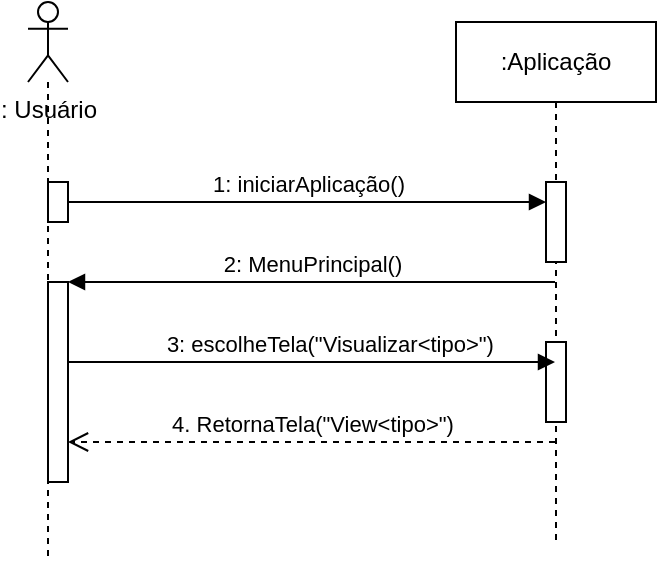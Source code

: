<mxfile version="27.1.6">
  <diagram name="Página-1" id="f25dB5xbs4Hd0l6jesqe">
    <mxGraphModel dx="1124" dy="658" grid="1" gridSize="10" guides="1" tooltips="1" connect="1" arrows="1" fold="1" page="1" pageScale="1" pageWidth="827" pageHeight="1169" math="0" shadow="0">
      <root>
        <mxCell id="0" />
        <mxCell id="1" parent="0" />
        <mxCell id="LXY_jBjhOBpjwI4rJEQe-1" value=":Aplicação" style="shape=umlLifeline;perimeter=lifelinePerimeter;whiteSpace=wrap;html=1;container=0;dropTarget=0;collapsible=0;recursiveResize=0;outlineConnect=0;portConstraint=eastwest;newEdgeStyle={&quot;edgeStyle&quot;:&quot;elbowEdgeStyle&quot;,&quot;elbow&quot;:&quot;vertical&quot;,&quot;curved&quot;:0,&quot;rounded&quot;:0};" vertex="1" parent="1">
          <mxGeometry x="304" y="50" width="100" height="260" as="geometry" />
        </mxCell>
        <mxCell id="LXY_jBjhOBpjwI4rJEQe-2" value="" style="html=1;points=[];perimeter=orthogonalPerimeter;outlineConnect=0;targetShapes=umlLifeline;portConstraint=eastwest;newEdgeStyle={&quot;edgeStyle&quot;:&quot;elbowEdgeStyle&quot;,&quot;elbow&quot;:&quot;vertical&quot;,&quot;curved&quot;:0,&quot;rounded&quot;:0};" vertex="1" parent="LXY_jBjhOBpjwI4rJEQe-1">
          <mxGeometry x="45" y="160" width="10" height="40" as="geometry" />
        </mxCell>
        <mxCell id="LXY_jBjhOBpjwI4rJEQe-3" value="1: iniciarAplicação()" style="html=1;verticalAlign=bottom;endArrow=block;edgeStyle=elbowEdgeStyle;elbow=vertical;curved=0;rounded=0;" edge="1" parent="1" target="LXY_jBjhOBpjwI4rJEQe-9">
          <mxGeometry x="0.006" relative="1" as="geometry">
            <mxPoint x="110" y="140" as="sourcePoint" />
            <Array as="points">
              <mxPoint x="190" y="140" />
            </Array>
            <mxPoint as="offset" />
          </mxGeometry>
        </mxCell>
        <mxCell id="LXY_jBjhOBpjwI4rJEQe-4" value="4. RetornaTela(&quot;View&amp;lt;tipo&amp;gt;&quot;)" style="html=1;verticalAlign=bottom;endArrow=open;dashed=1;endSize=8;edgeStyle=elbowEdgeStyle;elbow=horizontal;curved=0;rounded=0;" edge="1" parent="1" target="LXY_jBjhOBpjwI4rJEQe-10" source="LXY_jBjhOBpjwI4rJEQe-1">
          <mxGeometry relative="1" as="geometry">
            <mxPoint x="105" y="260" as="targetPoint" />
            <Array as="points">
              <mxPoint x="200" y="260" />
            </Array>
            <mxPoint x="275" y="260" as="sourcePoint" />
          </mxGeometry>
        </mxCell>
        <mxCell id="LXY_jBjhOBpjwI4rJEQe-5" value="2: MenuPrincipal()" style="html=1;verticalAlign=bottom;endArrow=block;edgeStyle=elbowEdgeStyle;elbow=vertical;curved=0;rounded=0;" edge="1" parent="1" target="LXY_jBjhOBpjwI4rJEQe-10" source="LXY_jBjhOBpjwI4rJEQe-1">
          <mxGeometry x="0.002" relative="1" as="geometry">
            <mxPoint x="275" y="180" as="sourcePoint" />
            <Array as="points">
              <mxPoint x="200" y="180" />
            </Array>
            <mxPoint x="120" y="180" as="targetPoint" />
            <mxPoint as="offset" />
          </mxGeometry>
        </mxCell>
        <mxCell id="LXY_jBjhOBpjwI4rJEQe-6" style="edgeStyle=orthogonalEdgeStyle;rounded=0;orthogonalLoop=1;jettySize=auto;html=1;endArrow=none;startFill=0;dashed=1;" edge="1" parent="1" source="LXY_jBjhOBpjwI4rJEQe-7">
          <mxGeometry relative="1" as="geometry">
            <mxPoint x="100" y="320" as="targetPoint" />
          </mxGeometry>
        </mxCell>
        <mxCell id="LXY_jBjhOBpjwI4rJEQe-7" value="&lt;div&gt;: Usuário&lt;/div&gt;" style="shape=umlActor;verticalLabelPosition=bottom;verticalAlign=top;html=1;outlineConnect=0;" vertex="1" parent="1">
          <mxGeometry x="90" y="40" width="20" height="40" as="geometry" />
        </mxCell>
        <mxCell id="LXY_jBjhOBpjwI4rJEQe-8" value="&amp;nbsp; &amp;nbsp; &amp;nbsp; &amp;nbsp;3: escolheTela(&quot;Visualizar&amp;lt;tipo&amp;gt;&quot;)" style="html=1;verticalAlign=bottom;endArrow=block;edgeStyle=elbowEdgeStyle;elbow=vertical;curved=0;rounded=0;exitX=1;exitY=0.4;exitDx=0;exitDy=0;exitPerimeter=0;" edge="1" parent="1" source="LXY_jBjhOBpjwI4rJEQe-10" target="LXY_jBjhOBpjwI4rJEQe-1">
          <mxGeometry x="-0.014" relative="1" as="geometry">
            <mxPoint x="120" y="220" as="sourcePoint" />
            <Array as="points">
              <mxPoint x="140" y="220" />
            </Array>
            <mxPoint x="275" y="220" as="targetPoint" />
            <mxPoint as="offset" />
          </mxGeometry>
        </mxCell>
        <mxCell id="LXY_jBjhOBpjwI4rJEQe-9" value="" style="html=1;points=[];perimeter=orthogonalPerimeter;outlineConnect=0;targetShapes=umlLifeline;portConstraint=eastwest;newEdgeStyle={&quot;edgeStyle&quot;:&quot;elbowEdgeStyle&quot;,&quot;elbow&quot;:&quot;vertical&quot;,&quot;curved&quot;:0,&quot;rounded&quot;:0};" vertex="1" parent="1">
          <mxGeometry x="349" y="130" width="10" height="40" as="geometry" />
        </mxCell>
        <mxCell id="LXY_jBjhOBpjwI4rJEQe-10" value="" style="html=1;points=[];perimeter=orthogonalPerimeter;outlineConnect=0;targetShapes=umlLifeline;portConstraint=eastwest;newEdgeStyle={&quot;edgeStyle&quot;:&quot;elbowEdgeStyle&quot;,&quot;elbow&quot;:&quot;vertical&quot;,&quot;curved&quot;:0,&quot;rounded&quot;:0};" vertex="1" parent="1">
          <mxGeometry x="100" y="180" width="10" height="100" as="geometry" />
        </mxCell>
        <mxCell id="LXY_jBjhOBpjwI4rJEQe-11" value="" style="html=1;points=[];perimeter=orthogonalPerimeter;outlineConnect=0;targetShapes=umlLifeline;portConstraint=eastwest;newEdgeStyle={&quot;edgeStyle&quot;:&quot;elbowEdgeStyle&quot;,&quot;elbow&quot;:&quot;vertical&quot;,&quot;curved&quot;:0,&quot;rounded&quot;:0};" vertex="1" parent="1">
          <mxGeometry x="100" y="130" width="10" height="20" as="geometry" />
        </mxCell>
      </root>
    </mxGraphModel>
  </diagram>
</mxfile>
